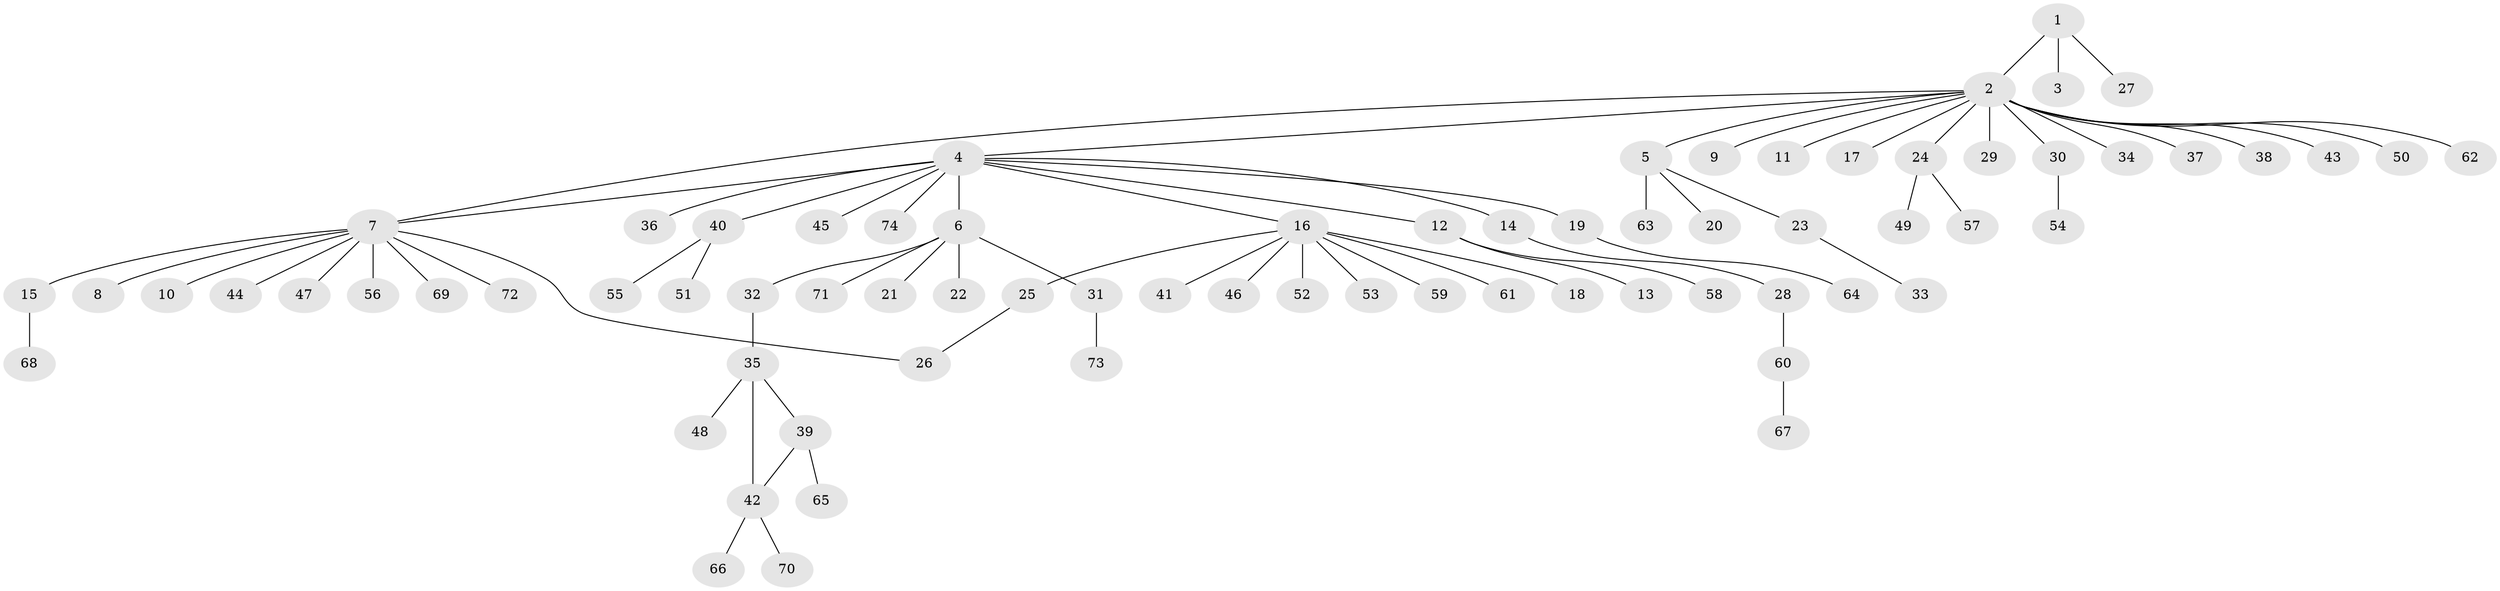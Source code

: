 // coarse degree distribution, {2: 0.21621621621621623, 7: 0.02702702702702703, 9: 0.02702702702702703, 3: 0.13513513513513514, 10: 0.02702702702702703, 1: 0.5675675675675675}
// Generated by graph-tools (version 1.1) at 2025/43/03/06/25 01:43:19]
// undirected, 74 vertices, 76 edges
graph export_dot {
graph [start="1"]
  node [color=gray90,style=filled];
  1;
  2;
  3;
  4;
  5;
  6;
  7;
  8;
  9;
  10;
  11;
  12;
  13;
  14;
  15;
  16;
  17;
  18;
  19;
  20;
  21;
  22;
  23;
  24;
  25;
  26;
  27;
  28;
  29;
  30;
  31;
  32;
  33;
  34;
  35;
  36;
  37;
  38;
  39;
  40;
  41;
  42;
  43;
  44;
  45;
  46;
  47;
  48;
  49;
  50;
  51;
  52;
  53;
  54;
  55;
  56;
  57;
  58;
  59;
  60;
  61;
  62;
  63;
  64;
  65;
  66;
  67;
  68;
  69;
  70;
  71;
  72;
  73;
  74;
  1 -- 2;
  1 -- 3;
  1 -- 27;
  2 -- 4;
  2 -- 5;
  2 -- 7;
  2 -- 9;
  2 -- 11;
  2 -- 17;
  2 -- 24;
  2 -- 29;
  2 -- 30;
  2 -- 34;
  2 -- 37;
  2 -- 38;
  2 -- 43;
  2 -- 50;
  2 -- 62;
  4 -- 6;
  4 -- 7;
  4 -- 12;
  4 -- 14;
  4 -- 16;
  4 -- 19;
  4 -- 36;
  4 -- 40;
  4 -- 45;
  4 -- 74;
  5 -- 20;
  5 -- 23;
  5 -- 63;
  6 -- 21;
  6 -- 22;
  6 -- 31;
  6 -- 32;
  6 -- 71;
  7 -- 8;
  7 -- 10;
  7 -- 15;
  7 -- 26;
  7 -- 44;
  7 -- 47;
  7 -- 56;
  7 -- 69;
  7 -- 72;
  12 -- 13;
  12 -- 58;
  14 -- 28;
  15 -- 68;
  16 -- 18;
  16 -- 25;
  16 -- 41;
  16 -- 46;
  16 -- 52;
  16 -- 53;
  16 -- 59;
  16 -- 61;
  19 -- 64;
  23 -- 33;
  24 -- 49;
  24 -- 57;
  25 -- 26;
  28 -- 60;
  30 -- 54;
  31 -- 73;
  32 -- 35;
  35 -- 39;
  35 -- 42;
  35 -- 48;
  39 -- 42;
  39 -- 65;
  40 -- 51;
  40 -- 55;
  42 -- 66;
  42 -- 70;
  60 -- 67;
}
